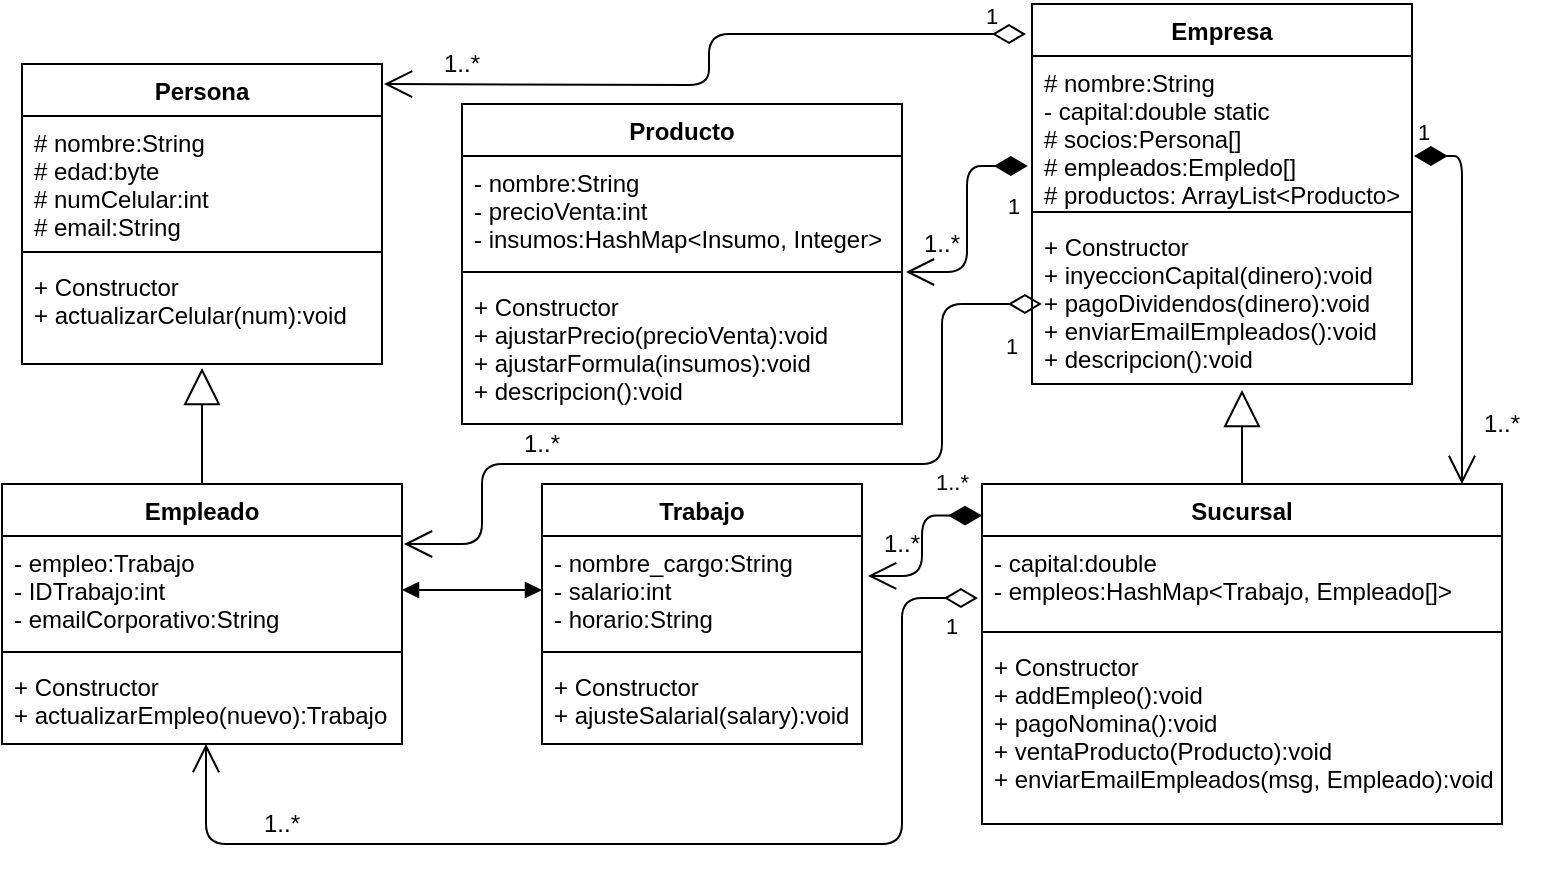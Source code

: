 <mxfile version="14.9.3" type="device"><diagram id="MVItUMOz9bt7rbfdG8iV" name="Page-1"><mxGraphModel dx="782" dy="420" grid="1" gridSize="10" guides="1" tooltips="1" connect="1" arrows="1" fold="1" page="1" pageScale="1" pageWidth="1169" pageHeight="1654" math="0" shadow="0"><root><mxCell id="0"/><mxCell id="1" parent="0"/><mxCell id="jPzp3d_uJqr3gi5FVJRs-1" value="Persona" style="swimlane;fontStyle=1;align=center;verticalAlign=top;childLayout=stackLayout;horizontal=1;startSize=26;horizontalStack=0;resizeParent=1;resizeParentMax=0;resizeLast=0;collapsible=1;marginBottom=0;" parent="1" vertex="1"><mxGeometry x="60" y="100" width="180" height="150" as="geometry"/></mxCell><mxCell id="jPzp3d_uJqr3gi5FVJRs-2" value="# nombre:String&#xA;# edad:byte&#xA;# numCelular:int&#xA;# email:String&#xA;" style="text;strokeColor=none;fillColor=none;align=left;verticalAlign=top;spacingLeft=4;spacingRight=4;overflow=hidden;rotatable=0;points=[[0,0.5],[1,0.5]];portConstraint=eastwest;" parent="jPzp3d_uJqr3gi5FVJRs-1" vertex="1"><mxGeometry y="26" width="180" height="64" as="geometry"/></mxCell><mxCell id="jPzp3d_uJqr3gi5FVJRs-3" value="" style="line;strokeWidth=1;fillColor=none;align=left;verticalAlign=middle;spacingTop=-1;spacingLeft=3;spacingRight=3;rotatable=0;labelPosition=right;points=[];portConstraint=eastwest;" parent="jPzp3d_uJqr3gi5FVJRs-1" vertex="1"><mxGeometry y="90" width="180" height="8" as="geometry"/></mxCell><mxCell id="jPzp3d_uJqr3gi5FVJRs-4" value="+ Constructor&#xA;+ actualizarCelular(num):void&#xA;" style="text;strokeColor=none;fillColor=none;align=left;verticalAlign=top;spacingLeft=4;spacingRight=4;overflow=hidden;rotatable=0;points=[[0,0.5],[1,0.5]];portConstraint=eastwest;" parent="jPzp3d_uJqr3gi5FVJRs-1" vertex="1"><mxGeometry y="98" width="180" height="52" as="geometry"/></mxCell><mxCell id="jPzp3d_uJqr3gi5FVJRs-5" value="Empleado" style="swimlane;fontStyle=1;align=center;verticalAlign=top;childLayout=stackLayout;horizontal=1;startSize=26;horizontalStack=0;resizeParent=1;resizeParentMax=0;resizeLast=0;collapsible=1;marginBottom=0;" parent="1" vertex="1"><mxGeometry x="50" y="310" width="200" height="130" as="geometry"/></mxCell><mxCell id="jPzp3d_uJqr3gi5FVJRs-6" value="- empleo:Trabajo&#xA;- IDTrabajo:int&#xA;- emailCorporativo:String&#xA;" style="text;strokeColor=none;fillColor=none;align=left;verticalAlign=top;spacingLeft=4;spacingRight=4;overflow=hidden;rotatable=0;points=[[0,0.5],[1,0.5]];portConstraint=eastwest;" parent="jPzp3d_uJqr3gi5FVJRs-5" vertex="1"><mxGeometry y="26" width="200" height="54" as="geometry"/></mxCell><mxCell id="jPzp3d_uJqr3gi5FVJRs-7" value="" style="line;strokeWidth=1;fillColor=none;align=left;verticalAlign=middle;spacingTop=-1;spacingLeft=3;spacingRight=3;rotatable=0;labelPosition=right;points=[];portConstraint=eastwest;" parent="jPzp3d_uJqr3gi5FVJRs-5" vertex="1"><mxGeometry y="80" width="200" height="8" as="geometry"/></mxCell><mxCell id="jPzp3d_uJqr3gi5FVJRs-8" value="+ Constructor&#xA;+ actualizarEmpleo(nuevo):Trabajo&#xA;" style="text;strokeColor=none;fillColor=none;align=left;verticalAlign=top;spacingLeft=4;spacingRight=4;overflow=hidden;rotatable=0;points=[[0,0.5],[1,0.5]];portConstraint=eastwest;" parent="jPzp3d_uJqr3gi5FVJRs-5" vertex="1"><mxGeometry y="88" width="200" height="42" as="geometry"/></mxCell><mxCell id="jPzp3d_uJqr3gi5FVJRs-9" value="" style="endArrow=block;endSize=16;endFill=0;html=1;exitX=0.5;exitY=0;exitDx=0;exitDy=0;entryX=0.5;entryY=1.038;entryDx=0;entryDy=0;entryPerimeter=0;" parent="1" source="jPzp3d_uJqr3gi5FVJRs-5" target="jPzp3d_uJqr3gi5FVJRs-4" edge="1"><mxGeometry width="160" relative="1" as="geometry"><mxPoint x="160" y="290" as="sourcePoint"/><mxPoint x="320" y="290" as="targetPoint"/></mxGeometry></mxCell><mxCell id="jPzp3d_uJqr3gi5FVJRs-10" value="Empresa" style="swimlane;fontStyle=1;align=center;verticalAlign=top;childLayout=stackLayout;horizontal=1;startSize=26;horizontalStack=0;resizeParent=1;resizeParentMax=0;resizeLast=0;collapsible=1;marginBottom=0;" parent="1" vertex="1"><mxGeometry x="565" y="70" width="190" height="190" as="geometry"/></mxCell><mxCell id="jPzp3d_uJqr3gi5FVJRs-11" value="# nombre:String&#xA;- capital:double static&#xA;# socios:Persona[]&#xA;# empleados:Empledo[]&#xA;# productos: ArrayList&lt;Producto&gt;&#xA;" style="text;strokeColor=none;fillColor=none;align=left;verticalAlign=top;spacingLeft=4;spacingRight=4;overflow=hidden;rotatable=0;points=[[0,0.5],[1,0.5]];portConstraint=eastwest;" parent="jPzp3d_uJqr3gi5FVJRs-10" vertex="1"><mxGeometry y="26" width="190" height="74" as="geometry"/></mxCell><mxCell id="jPzp3d_uJqr3gi5FVJRs-12" value="" style="line;strokeWidth=1;fillColor=none;align=left;verticalAlign=middle;spacingTop=-1;spacingLeft=3;spacingRight=3;rotatable=0;labelPosition=right;points=[];portConstraint=eastwest;" parent="jPzp3d_uJqr3gi5FVJRs-10" vertex="1"><mxGeometry y="100" width="190" height="8" as="geometry"/></mxCell><mxCell id="jPzp3d_uJqr3gi5FVJRs-13" value="+ Constructor&#xA;+ inyeccionCapital(dinero):void&#xA;+ pagoDividendos(dinero):void&#xA;+ enviarEmailEmpleados():void&#xA;+ descripcion():void&#xA;&#xA;" style="text;strokeColor=none;fillColor=none;align=left;verticalAlign=top;spacingLeft=4;spacingRight=4;overflow=hidden;rotatable=0;points=[[0,0.5],[1,0.5]];portConstraint=eastwest;" parent="jPzp3d_uJqr3gi5FVJRs-10" vertex="1"><mxGeometry y="108" width="190" height="82" as="geometry"/></mxCell><mxCell id="jPzp3d_uJqr3gi5FVJRs-14" value="Sucursal" style="swimlane;fontStyle=1;align=center;verticalAlign=top;childLayout=stackLayout;horizontal=1;startSize=26;horizontalStack=0;resizeParent=1;resizeParentMax=0;resizeLast=0;collapsible=1;marginBottom=0;" parent="1" vertex="1"><mxGeometry x="540" y="310" width="260" height="170" as="geometry"/></mxCell><mxCell id="jPzp3d_uJqr3gi5FVJRs-15" value="- capital:double&#xA;- empleos:HashMap&lt;Trabajo, Empleado[]&gt;&#xA;" style="text;strokeColor=none;fillColor=none;align=left;verticalAlign=top;spacingLeft=4;spacingRight=4;overflow=hidden;rotatable=0;points=[[0,0.5],[1,0.5]];portConstraint=eastwest;" parent="jPzp3d_uJqr3gi5FVJRs-14" vertex="1"><mxGeometry y="26" width="260" height="44" as="geometry"/></mxCell><mxCell id="jPzp3d_uJqr3gi5FVJRs-16" value="" style="line;strokeWidth=1;fillColor=none;align=left;verticalAlign=middle;spacingTop=-1;spacingLeft=3;spacingRight=3;rotatable=0;labelPosition=right;points=[];portConstraint=eastwest;" parent="jPzp3d_uJqr3gi5FVJRs-14" vertex="1"><mxGeometry y="70" width="260" height="8" as="geometry"/></mxCell><mxCell id="jPzp3d_uJqr3gi5FVJRs-17" value="+ Constructor&#xA;+ addEmpleo():void&#xA;+ pagoNomina():void&#xA;+ ventaProducto(Producto):void&#xA;+ enviarEmailEmpleados(msg, Empleado):void&#xA;" style="text;strokeColor=none;fillColor=none;align=left;verticalAlign=top;spacingLeft=4;spacingRight=4;overflow=hidden;rotatable=0;points=[[0,0.5],[1,0.5]];portConstraint=eastwest;" parent="jPzp3d_uJqr3gi5FVJRs-14" vertex="1"><mxGeometry y="78" width="260" height="92" as="geometry"/></mxCell><mxCell id="jPzp3d_uJqr3gi5FVJRs-18" value="Trabajo" style="swimlane;fontStyle=1;align=center;verticalAlign=top;childLayout=stackLayout;horizontal=1;startSize=26;horizontalStack=0;resizeParent=1;resizeParentMax=0;resizeLast=0;collapsible=1;marginBottom=0;" parent="1" vertex="1"><mxGeometry x="320" y="310" width="160" height="130" as="geometry"/></mxCell><mxCell id="jPzp3d_uJqr3gi5FVJRs-19" value="- nombre_cargo:String&#xA;- salario:int&#xA;- horario:String&#xA;&#xA;" style="text;strokeColor=none;fillColor=none;align=left;verticalAlign=top;spacingLeft=4;spacingRight=4;overflow=hidden;rotatable=0;points=[[0,0.5],[1,0.5]];portConstraint=eastwest;" parent="jPzp3d_uJqr3gi5FVJRs-18" vertex="1"><mxGeometry y="26" width="160" height="54" as="geometry"/></mxCell><mxCell id="jPzp3d_uJqr3gi5FVJRs-20" value="" style="line;strokeWidth=1;fillColor=none;align=left;verticalAlign=middle;spacingTop=-1;spacingLeft=3;spacingRight=3;rotatable=0;labelPosition=right;points=[];portConstraint=eastwest;" parent="jPzp3d_uJqr3gi5FVJRs-18" vertex="1"><mxGeometry y="80" width="160" height="8" as="geometry"/></mxCell><mxCell id="jPzp3d_uJqr3gi5FVJRs-21" value="+ Constructor&#xA;+ ajusteSalarial(salary):void&#xA;" style="text;strokeColor=none;fillColor=none;align=left;verticalAlign=top;spacingLeft=4;spacingRight=4;overflow=hidden;rotatable=0;points=[[0,0.5],[1,0.5]];portConstraint=eastwest;" parent="jPzp3d_uJqr3gi5FVJRs-18" vertex="1"><mxGeometry y="88" width="160" height="42" as="geometry"/></mxCell><mxCell id="jPzp3d_uJqr3gi5FVJRs-22" value="Producto" style="swimlane;fontStyle=1;align=center;verticalAlign=top;childLayout=stackLayout;horizontal=1;startSize=26;horizontalStack=0;resizeParent=1;resizeParentMax=0;resizeLast=0;collapsible=1;marginBottom=0;" parent="1" vertex="1"><mxGeometry x="280" y="120" width="220" height="160" as="geometry"/></mxCell><mxCell id="jPzp3d_uJqr3gi5FVJRs-23" value="- nombre:String&#xA;- precioVenta:int&#xA;- insumos:HashMap&lt;Insumo, Integer&gt;&#xA;" style="text;strokeColor=none;fillColor=none;align=left;verticalAlign=top;spacingLeft=4;spacingRight=4;overflow=hidden;rotatable=0;points=[[0,0.5],[1,0.5]];portConstraint=eastwest;" parent="jPzp3d_uJqr3gi5FVJRs-22" vertex="1"><mxGeometry y="26" width="220" height="54" as="geometry"/></mxCell><mxCell id="jPzp3d_uJqr3gi5FVJRs-24" value="" style="line;strokeWidth=1;fillColor=none;align=left;verticalAlign=middle;spacingTop=-1;spacingLeft=3;spacingRight=3;rotatable=0;labelPosition=right;points=[];portConstraint=eastwest;" parent="jPzp3d_uJqr3gi5FVJRs-22" vertex="1"><mxGeometry y="80" width="220" height="8" as="geometry"/></mxCell><mxCell id="jPzp3d_uJqr3gi5FVJRs-25" value="+ Constructor&#xA;+ ajustarPrecio(precioVenta):void&#xA;+ ajustarFormula(insumos):void&#xA;+ descripcion():void&#xA;" style="text;strokeColor=none;fillColor=none;align=left;verticalAlign=top;spacingLeft=4;spacingRight=4;overflow=hidden;rotatable=0;points=[[0,0.5],[1,0.5]];portConstraint=eastwest;" parent="jPzp3d_uJqr3gi5FVJRs-22" vertex="1"><mxGeometry y="88" width="220" height="72" as="geometry"/></mxCell><mxCell id="jPzp3d_uJqr3gi5FVJRs-30" value="" style="endArrow=block;endSize=16;endFill=0;html=1;exitX=0.5;exitY=0;exitDx=0;exitDy=0;" parent="1" source="jPzp3d_uJqr3gi5FVJRs-14" edge="1"><mxGeometry width="160" relative="1" as="geometry"><mxPoint x="540" y="270" as="sourcePoint"/><mxPoint x="670" y="263" as="targetPoint"/></mxGeometry></mxCell><mxCell id="jPzp3d_uJqr3gi5FVJRs-40" value="" style="endArrow=block;startArrow=block;endFill=1;startFill=1;html=1;exitX=1;exitY=0.5;exitDx=0;exitDy=0;entryX=0;entryY=0.5;entryDx=0;entryDy=0;" parent="1" source="jPzp3d_uJqr3gi5FVJRs-6" target="jPzp3d_uJqr3gi5FVJRs-19" edge="1"><mxGeometry width="160" relative="1" as="geometry"><mxPoint x="270" y="470" as="sourcePoint"/><mxPoint x="430" y="470" as="targetPoint"/></mxGeometry></mxCell><mxCell id="jPzp3d_uJqr3gi5FVJRs-41" value="1" style="endArrow=open;html=1;endSize=12;startArrow=diamondThin;startSize=14;startFill=0;edgeStyle=orthogonalEdgeStyle;align=left;verticalAlign=bottom;exitX=-0.008;exitY=0.705;exitDx=0;exitDy=0;exitPerimeter=0;entryX=0.51;entryY=1;entryDx=0;entryDy=0;entryPerimeter=0;" parent="1" source="jPzp3d_uJqr3gi5FVJRs-15" target="jPzp3d_uJqr3gi5FVJRs-8" edge="1"><mxGeometry x="-0.781" y="20" relative="1" as="geometry"><mxPoint x="400" y="490" as="sourcePoint"/><mxPoint x="560" y="490" as="targetPoint"/><Array as="points"><mxPoint x="500" y="367"/><mxPoint x="500" y="490"/><mxPoint x="152" y="490"/></Array><mxPoint as="offset"/></mxGeometry></mxCell><mxCell id="jPzp3d_uJqr3gi5FVJRs-42" value="1..*" style="text;html=1;strokeColor=none;fillColor=none;align=center;verticalAlign=middle;whiteSpace=wrap;rounded=0;" parent="1" vertex="1"><mxGeometry x="170" y="470" width="40" height="20" as="geometry"/></mxCell><mxCell id="jPzp3d_uJqr3gi5FVJRs-43" value="1..*" style="endArrow=open;html=1;endSize=12;startArrow=diamondThin;startSize=14;startFill=1;edgeStyle=orthogonalEdgeStyle;align=left;verticalAlign=bottom;exitX=0;exitY=0.093;exitDx=0;exitDy=0;exitPerimeter=0;entryX=1.019;entryY=0.37;entryDx=0;entryDy=0;entryPerimeter=0;" parent="1" source="jPzp3d_uJqr3gi5FVJRs-14" target="jPzp3d_uJqr3gi5FVJRs-19" edge="1"><mxGeometry x="-0.326" y="-4" relative="1" as="geometry"><mxPoint x="530" y="490" as="sourcePoint"/><mxPoint x="690" y="490" as="targetPoint"/><mxPoint x="4" y="-4" as="offset"/></mxGeometry></mxCell><mxCell id="jPzp3d_uJqr3gi5FVJRs-44" value="1..*" style="text;html=1;strokeColor=none;fillColor=none;align=center;verticalAlign=middle;whiteSpace=wrap;rounded=0;" parent="1" vertex="1"><mxGeometry x="480" y="330" width="40" height="20" as="geometry"/></mxCell><mxCell id="jPzp3d_uJqr3gi5FVJRs-45" value="1" style="endArrow=open;html=1;endSize=12;startArrow=diamondThin;startSize=14;startFill=0;edgeStyle=orthogonalEdgeStyle;align=left;verticalAlign=bottom;exitX=-0.016;exitY=0.079;exitDx=0;exitDy=0;exitPerimeter=0;" parent="1" source="jPzp3d_uJqr3gi5FVJRs-10" edge="1"><mxGeometry x="-0.875" relative="1" as="geometry"><mxPoint x="360" y="220" as="sourcePoint"/><mxPoint x="241" y="110" as="targetPoint"/><mxPoint as="offset"/></mxGeometry></mxCell><mxCell id="jPzp3d_uJqr3gi5FVJRs-46" value="1..*" style="text;html=1;strokeColor=none;fillColor=none;align=center;verticalAlign=middle;whiteSpace=wrap;rounded=0;" parent="1" vertex="1"><mxGeometry x="260" y="90" width="40" height="20" as="geometry"/></mxCell><mxCell id="jPzp3d_uJqr3gi5FVJRs-47" value="1" style="endArrow=open;html=1;endSize=12;startArrow=diamondThin;startSize=14;startFill=1;edgeStyle=orthogonalEdgeStyle;align=left;verticalAlign=bottom;exitX=-0.011;exitY=0.743;exitDx=0;exitDy=0;exitPerimeter=0;entryX=1.009;entryY=1.074;entryDx=0;entryDy=0;entryPerimeter=0;" parent="1" source="jPzp3d_uJqr3gi5FVJRs-11" target="jPzp3d_uJqr3gi5FVJRs-23" edge="1"><mxGeometry x="0.043" y="18" relative="1" as="geometry"><mxPoint x="320" y="230" as="sourcePoint"/><mxPoint x="480" y="230" as="targetPoint"/><mxPoint as="offset"/></mxGeometry></mxCell><mxCell id="jPzp3d_uJqr3gi5FVJRs-48" value="1..*" style="text;html=1;strokeColor=none;fillColor=none;align=center;verticalAlign=middle;whiteSpace=wrap;rounded=0;" parent="1" vertex="1"><mxGeometry x="500" y="180" width="40" height="20" as="geometry"/></mxCell><mxCell id="9bNb4bwAaiQcSgfCkCf9-1" value="1" style="endArrow=open;html=1;endSize=12;startArrow=diamondThin;startSize=14;startFill=0;edgeStyle=orthogonalEdgeStyle;align=left;verticalAlign=bottom;exitX=0.026;exitY=0.512;exitDx=0;exitDy=0;exitPerimeter=0;entryX=1.005;entryY=0.074;entryDx=0;entryDy=0;entryPerimeter=0;" edge="1" parent="1" source="jPzp3d_uJqr3gi5FVJRs-13" target="jPzp3d_uJqr3gi5FVJRs-6"><mxGeometry x="-0.636" y="30" relative="1" as="geometry"><mxPoint x="320" y="280" as="sourcePoint"/><mxPoint x="480" y="280" as="targetPoint"/><Array as="points"><mxPoint x="520" y="220"/><mxPoint x="520" y="300"/><mxPoint x="290" y="300"/><mxPoint x="290" y="340"/></Array><mxPoint as="offset"/></mxGeometry></mxCell><mxCell id="9bNb4bwAaiQcSgfCkCf9-2" value="1..*" style="text;html=1;strokeColor=none;fillColor=none;align=center;verticalAlign=middle;whiteSpace=wrap;rounded=0;" vertex="1" parent="1"><mxGeometry x="300" y="280" width="40" height="20" as="geometry"/></mxCell><mxCell id="9bNb4bwAaiQcSgfCkCf9-4" value="1" style="endArrow=open;html=1;endSize=12;startArrow=diamondThin;startSize=14;startFill=1;edgeStyle=orthogonalEdgeStyle;align=left;verticalAlign=bottom;exitX=1.005;exitY=0.676;exitDx=0;exitDy=0;exitPerimeter=0;entryX=0.923;entryY=0;entryDx=0;entryDy=0;entryPerimeter=0;" edge="1" parent="1" source="jPzp3d_uJqr3gi5FVJRs-11" target="jPzp3d_uJqr3gi5FVJRs-14"><mxGeometry x="-1" y="3" relative="1" as="geometry"><mxPoint x="810" y="210" as="sourcePoint"/><mxPoint x="970" y="210" as="targetPoint"/></mxGeometry></mxCell><mxCell id="9bNb4bwAaiQcSgfCkCf9-6" value="1..*" style="text;html=1;strokeColor=none;fillColor=none;align=center;verticalAlign=middle;whiteSpace=wrap;rounded=0;" vertex="1" parent="1"><mxGeometry x="780" y="270" width="40" height="20" as="geometry"/></mxCell></root></mxGraphModel></diagram></mxfile>